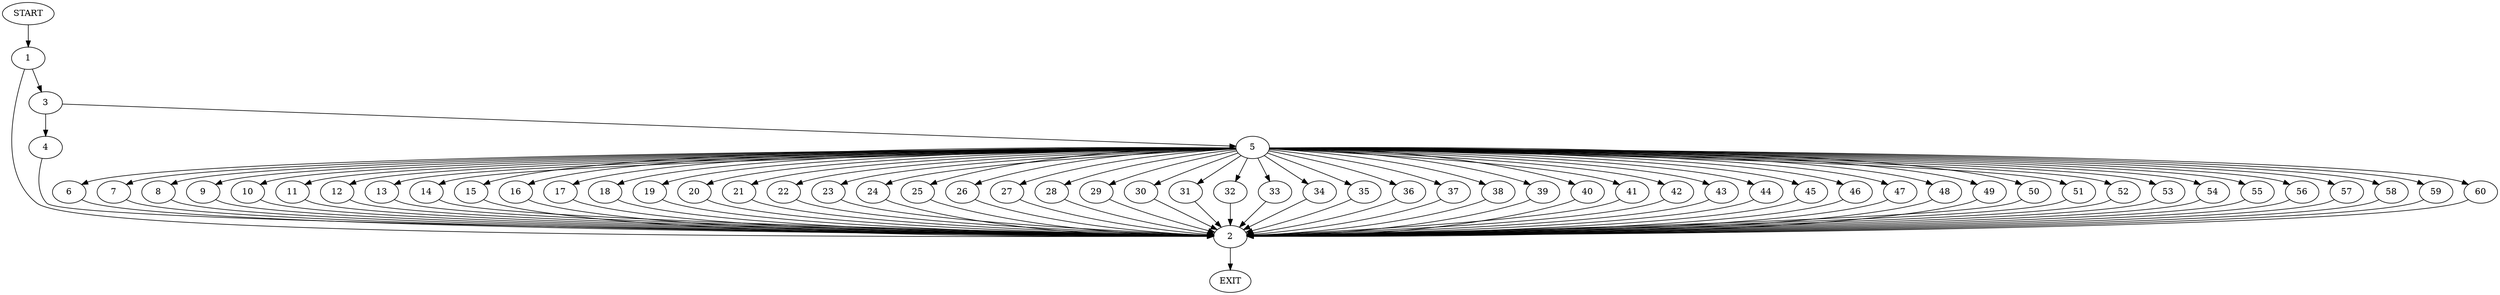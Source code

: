 digraph {
0 [label="START"]
61 [label="EXIT"]
0 -> 1
1 -> 2
1 -> 3
2 -> 61
3 -> 4
3 -> 5
4 -> 2
5 -> 6
5 -> 7
5 -> 8
5 -> 9
5 -> 10
5 -> 11
5 -> 12
5 -> 13
5 -> 14
5 -> 15
5 -> 16
5 -> 17
5 -> 18
5 -> 19
5 -> 20
5 -> 21
5 -> 22
5 -> 23
5 -> 24
5 -> 25
5 -> 26
5 -> 27
5 -> 28
5 -> 29
5 -> 30
5 -> 31
5 -> 32
5 -> 33
5 -> 34
5 -> 35
5 -> 36
5 -> 37
5 -> 38
5 -> 39
5 -> 40
5 -> 41
5 -> 42
5 -> 43
5 -> 44
5 -> 45
5 -> 46
5 -> 47
5 -> 48
5 -> 49
5 -> 50
5 -> 51
5 -> 52
5 -> 53
5 -> 54
5 -> 55
5 -> 56
5 -> 57
5 -> 58
5 -> 59
5 -> 60
58 -> 2
40 -> 2
15 -> 2
46 -> 2
54 -> 2
7 -> 2
8 -> 2
18 -> 2
36 -> 2
28 -> 2
49 -> 2
6 -> 2
14 -> 2
37 -> 2
59 -> 2
19 -> 2
56 -> 2
60 -> 2
43 -> 2
38 -> 2
55 -> 2
24 -> 2
22 -> 2
16 -> 2
42 -> 2
34 -> 2
20 -> 2
25 -> 2
10 -> 2
52 -> 2
32 -> 2
48 -> 2
27 -> 2
21 -> 2
11 -> 2
9 -> 2
29 -> 2
33 -> 2
57 -> 2
30 -> 2
26 -> 2
17 -> 2
23 -> 2
31 -> 2
47 -> 2
39 -> 2
51 -> 2
12 -> 2
50 -> 2
45 -> 2
13 -> 2
41 -> 2
44 -> 2
35 -> 2
53 -> 2
}

